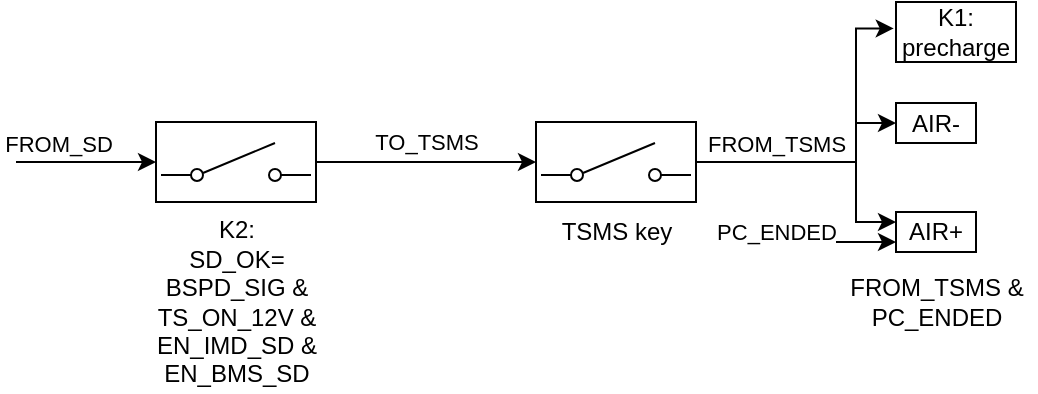 <mxfile version="14.4.7" type="device"><diagram id="ca0ebw-hKmAK8wiwdOkV" name="Page-1"><mxGraphModel dx="776" dy="458" grid="1" gridSize="10" guides="1" tooltips="1" connect="1" arrows="1" fold="1" page="1" pageScale="1" pageWidth="850" pageHeight="1100" math="0" shadow="0"><root><mxCell id="0"/><mxCell id="1" parent="0"/><mxCell id="QZJMysT7MMySD2q8V9ci-3" value="&lt;div&gt;K2:&lt;/div&gt;&lt;div&gt;SD_OK=&lt;br&gt;&lt;/div&gt;&lt;div&gt;BSPD_SIG &amp;amp;&lt;br&gt;&lt;/div&gt;&lt;div&gt;TS_ON_12V &amp;amp;&lt;br&gt;&lt;/div&gt;&lt;div&gt;EN_IMD_SD &amp;amp;&lt;br&gt;&lt;/div&gt;&lt;div&gt;EN_BMS_SD&lt;/div&gt;" style="text;html=1;resizable=0;autosize=1;align=center;verticalAlign=middle;points=[];fillColor=none;strokeColor=none;rounded=0;" vertex="1" parent="1"><mxGeometry x="300" y="235" width="100" height="90" as="geometry"/></mxCell><mxCell id="QZJMysT7MMySD2q8V9ci-9" style="edgeStyle=orthogonalEdgeStyle;rounded=0;orthogonalLoop=1;jettySize=auto;html=1;endArrow=none;endFill=0;startArrow=classic;startFill=1;" edge="1" parent="1" source="QZJMysT7MMySD2q8V9ci-5"><mxGeometry relative="1" as="geometry"><mxPoint x="240" y="210" as="targetPoint"/></mxGeometry></mxCell><mxCell id="QZJMysT7MMySD2q8V9ci-10" value="&lt;div&gt;FROM_SD&lt;/div&gt;" style="edgeLabel;html=1;align=center;verticalAlign=middle;resizable=0;points=[];" vertex="1" connectable="0" parent="QZJMysT7MMySD2q8V9ci-9"><mxGeometry x="0.42" relative="1" as="geometry"><mxPoint y="-9.5" as="offset"/></mxGeometry></mxCell><mxCell id="QZJMysT7MMySD2q8V9ci-13" value="TO_TSMS" style="edgeStyle=orthogonalEdgeStyle;rounded=0;orthogonalLoop=1;jettySize=auto;html=1;startArrow=none;startFill=0;endArrow=classic;endFill=1;" edge="1" parent="1" source="QZJMysT7MMySD2q8V9ci-5" target="QZJMysT7MMySD2q8V9ci-14"><mxGeometry y="10" relative="1" as="geometry"><mxPoint x="470" y="210" as="targetPoint"/><mxPoint as="offset"/></mxGeometry></mxCell><mxCell id="QZJMysT7MMySD2q8V9ci-5" value="" style="rounded=0;whiteSpace=wrap;html=1;" vertex="1" parent="1"><mxGeometry x="310" y="190" width="80" height="40" as="geometry"/></mxCell><mxCell id="QZJMysT7MMySD2q8V9ci-6" value="" style="pointerEvents=1;verticalLabelPosition=bottom;shadow=0;dashed=0;align=center;html=1;verticalAlign=top;shape=mxgraph.electrical.electro-mechanical.simple_switch;" vertex="1" parent="1"><mxGeometry x="312.5" y="200.5" width="75" height="19" as="geometry"/></mxCell><mxCell id="QZJMysT7MMySD2q8V9ci-17" style="edgeStyle=orthogonalEdgeStyle;rounded=0;orthogonalLoop=1;jettySize=auto;html=1;startArrow=none;startFill=0;endArrow=classic;endFill=1;entryX=0;entryY=0.5;entryDx=0;entryDy=0;" edge="1" parent="1" source="QZJMysT7MMySD2q8V9ci-14" target="QZJMysT7MMySD2q8V9ci-19"><mxGeometry relative="1" as="geometry"><mxPoint x="660.0" y="210" as="targetPoint"/><Array as="points"><mxPoint x="660" y="210"/><mxPoint x="660" y="191"/></Array></mxGeometry></mxCell><mxCell id="QZJMysT7MMySD2q8V9ci-18" value="FROM_TSMS" style="edgeLabel;html=1;align=center;verticalAlign=middle;resizable=0;points=[];" vertex="1" connectable="0" parent="QZJMysT7MMySD2q8V9ci-17"><mxGeometry x="-0.063" y="-1" relative="1" as="geometry"><mxPoint x="-16.05" y="-10.5" as="offset"/></mxGeometry></mxCell><mxCell id="QZJMysT7MMySD2q8V9ci-23" style="edgeStyle=orthogonalEdgeStyle;rounded=0;orthogonalLoop=1;jettySize=auto;html=1;startArrow=none;startFill=0;endArrow=classic;endFill=1;entryX=-0.019;entryY=0.441;entryDx=0;entryDy=0;entryPerimeter=0;" edge="1" parent="1" source="QZJMysT7MMySD2q8V9ci-14" target="QZJMysT7MMySD2q8V9ci-24"><mxGeometry relative="1" as="geometry"><mxPoint x="660.0" y="140" as="targetPoint"/><Array as="points"><mxPoint x="660" y="210"/><mxPoint x="660" y="143"/></Array></mxGeometry></mxCell><mxCell id="QZJMysT7MMySD2q8V9ci-14" value="" style="rounded=0;whiteSpace=wrap;html=1;" vertex="1" parent="1"><mxGeometry x="500" y="190" width="80" height="40" as="geometry"/></mxCell><mxCell id="QZJMysT7MMySD2q8V9ci-15" value="&lt;div&gt;TSMS key&lt;/div&gt;" style="text;html=1;align=center;verticalAlign=middle;resizable=0;points=[];autosize=1;" vertex="1" parent="1"><mxGeometry x="505" y="235" width="70" height="20" as="geometry"/></mxCell><mxCell id="QZJMysT7MMySD2q8V9ci-20" style="edgeStyle=orthogonalEdgeStyle;rounded=0;orthogonalLoop=1;jettySize=auto;html=1;startArrow=none;startFill=0;endArrow=classic;endFill=1;entryX=0;entryY=0.25;entryDx=0;entryDy=0;" edge="1" parent="1" target="QZJMysT7MMySD2q8V9ci-21"><mxGeometry relative="1" as="geometry"><mxPoint x="660.0" y="240" as="targetPoint"/><mxPoint x="580" y="210" as="sourcePoint"/><Array as="points"><mxPoint x="660" y="210"/><mxPoint x="660" y="240"/></Array></mxGeometry></mxCell><mxCell id="QZJMysT7MMySD2q8V9ci-16" value="" style="pointerEvents=1;verticalLabelPosition=bottom;shadow=0;dashed=0;align=center;html=1;verticalAlign=top;shape=mxgraph.electrical.electro-mechanical.simple_switch;" vertex="1" parent="1"><mxGeometry x="502.5" y="200.5" width="75" height="19" as="geometry"/></mxCell><mxCell id="QZJMysT7MMySD2q8V9ci-19" value="&lt;div&gt;AIR-&lt;/div&gt;" style="rounded=0;whiteSpace=wrap;html=1;" vertex="1" parent="1"><mxGeometry x="680" y="180.5" width="40" height="20" as="geometry"/></mxCell><mxCell id="QZJMysT7MMySD2q8V9ci-25" style="edgeStyle=orthogonalEdgeStyle;rounded=0;orthogonalLoop=1;jettySize=auto;html=1;exitX=0;exitY=0.75;exitDx=0;exitDy=0;startArrow=classic;startFill=1;endArrow=none;endFill=0;" edge="1" parent="1" source="QZJMysT7MMySD2q8V9ci-21"><mxGeometry relative="1" as="geometry"><mxPoint x="620" y="250" as="targetPoint"/><Array as="points"><mxPoint x="630" y="250"/></Array></mxGeometry></mxCell><mxCell id="QZJMysT7MMySD2q8V9ci-26" value="PC_ENDED" style="edgeLabel;html=1;align=center;verticalAlign=middle;resizable=0;points=[];" vertex="1" connectable="0" parent="QZJMysT7MMySD2q8V9ci-25"><mxGeometry x="0.534" relative="1" as="geometry"><mxPoint x="-13.95" y="-5" as="offset"/></mxGeometry></mxCell><mxCell id="QZJMysT7MMySD2q8V9ci-21" value="&lt;div&gt;AIR+&lt;/div&gt;" style="rounded=0;whiteSpace=wrap;html=1;" vertex="1" parent="1"><mxGeometry x="680" y="235" width="40" height="20" as="geometry"/></mxCell><mxCell id="QZJMysT7MMySD2q8V9ci-22" value="&lt;div&gt;FROM_TSMS &amp;amp;&lt;/div&gt;&lt;div&gt;PC_ENDED&lt;/div&gt;" style="text;html=1;align=center;verticalAlign=middle;resizable=0;points=[];autosize=1;" vertex="1" parent="1"><mxGeometry x="650" y="265" width="100" height="30" as="geometry"/></mxCell><mxCell id="QZJMysT7MMySD2q8V9ci-24" value="&lt;div&gt;K1: precharge&lt;br&gt;&lt;/div&gt;" style="rounded=0;whiteSpace=wrap;html=1;" vertex="1" parent="1"><mxGeometry x="680" y="130" width="60" height="30" as="geometry"/></mxCell></root></mxGraphModel></diagram></mxfile>